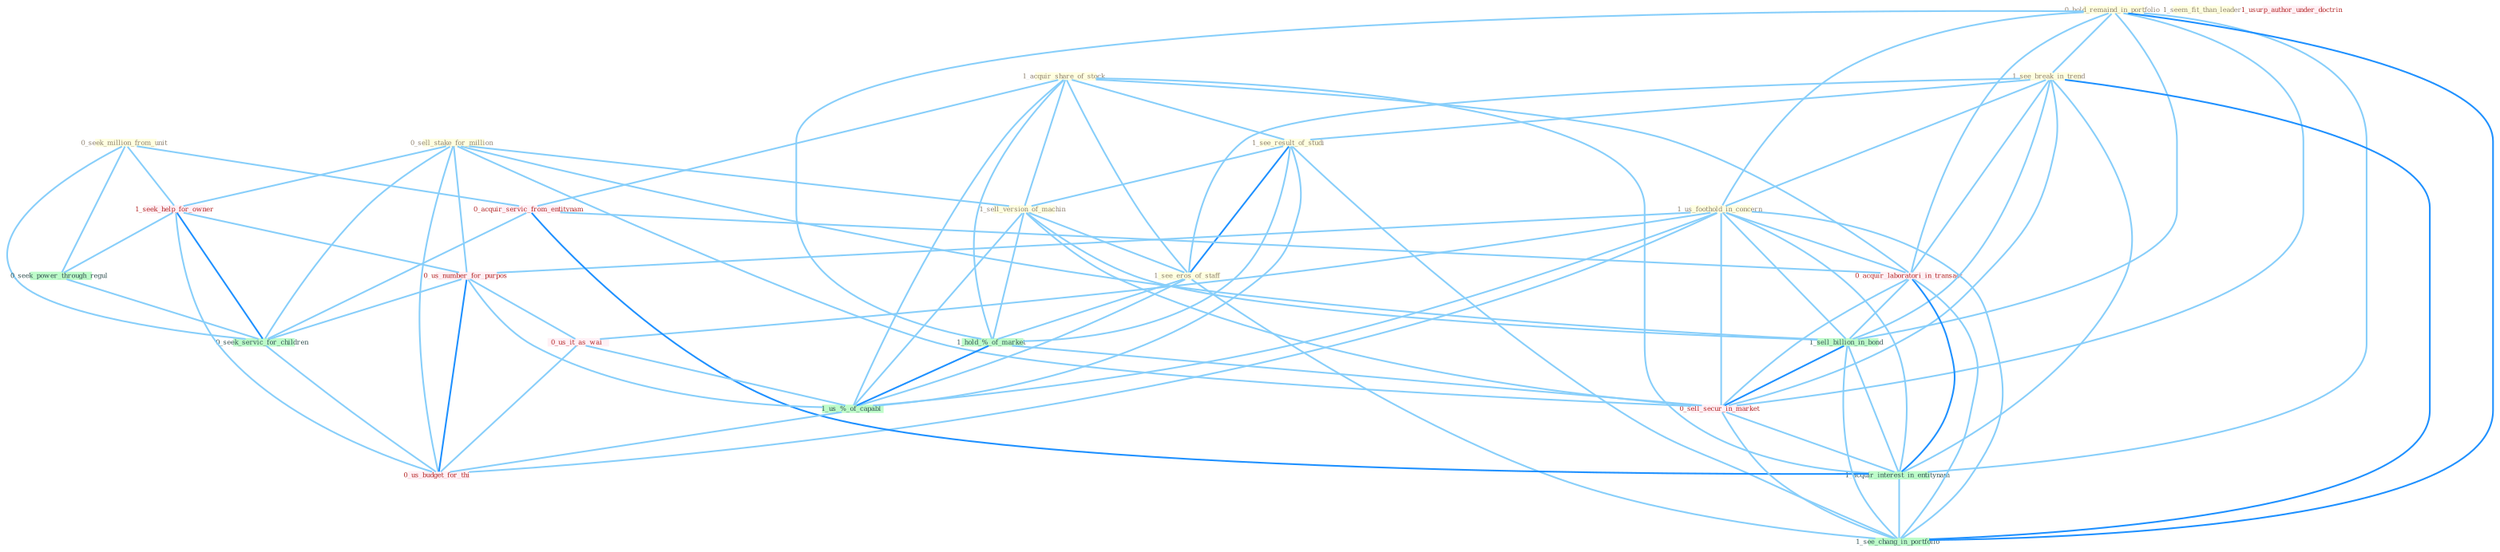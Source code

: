 Graph G{ 
    node
    [shape=polygon,style=filled,width=.5,height=.06,color="#BDFCC9",fixedsize=true,fontsize=4,
    fontcolor="#2f4f4f"];
    {node
    [color="#ffffe0", fontcolor="#8b7d6b"] "0_sell_stake_for_million " "1_acquir_share_of_stock " "0_hold_remaind_in_portfolio " "1_see_break_in_trend " "1_seem_fit_than_leader " "1_see_result_of_studi " "0_seek_million_from_unit " "1_us_foothold_in_concern " "1_sell_version_of_machin " "1_see_eros_of_staff "}
{node [color="#fff0f5", fontcolor="#b22222"] "1_seek_help_for_owner " "0_acquir_servic_from_entitynam " "0_us_number_for_purpos " "0_acquir_laboratori_in_transact " "0_us_it_as_wai " "1_usurp_author_under_doctrin " "0_sell_secur_in_market " "0_us_budget_for_thi "}
edge [color="#B0E2FF"];

	"0_sell_stake_for_million " -- "1_sell_version_of_machin " [w="1", color="#87cefa" ];
	"0_sell_stake_for_million " -- "1_seek_help_for_owner " [w="1", color="#87cefa" ];
	"0_sell_stake_for_million " -- "0_us_number_for_purpos " [w="1", color="#87cefa" ];
	"0_sell_stake_for_million " -- "1_sell_billion_in_bond " [w="1", color="#87cefa" ];
	"0_sell_stake_for_million " -- "0_sell_secur_in_market " [w="1", color="#87cefa" ];
	"0_sell_stake_for_million " -- "0_seek_servic_for_children " [w="1", color="#87cefa" ];
	"0_sell_stake_for_million " -- "0_us_budget_for_thi " [w="1", color="#87cefa" ];
	"1_acquir_share_of_stock " -- "1_see_result_of_studi " [w="1", color="#87cefa" ];
	"1_acquir_share_of_stock " -- "1_sell_version_of_machin " [w="1", color="#87cefa" ];
	"1_acquir_share_of_stock " -- "1_see_eros_of_staff " [w="1", color="#87cefa" ];
	"1_acquir_share_of_stock " -- "0_acquir_servic_from_entitynam " [w="1", color="#87cefa" ];
	"1_acquir_share_of_stock " -- "1_hold_%_of_market " [w="1", color="#87cefa" ];
	"1_acquir_share_of_stock " -- "0_acquir_laboratori_in_transact " [w="1", color="#87cefa" ];
	"1_acquir_share_of_stock " -- "1_us_%_of_capabl " [w="1", color="#87cefa" ];
	"1_acquir_share_of_stock " -- "1_acquir_interest_in_entitynam " [w="1", color="#87cefa" ];
	"0_hold_remaind_in_portfolio " -- "1_see_break_in_trend " [w="1", color="#87cefa" ];
	"0_hold_remaind_in_portfolio " -- "1_us_foothold_in_concern " [w="1", color="#87cefa" ];
	"0_hold_remaind_in_portfolio " -- "1_hold_%_of_market " [w="1", color="#87cefa" ];
	"0_hold_remaind_in_portfolio " -- "0_acquir_laboratori_in_transact " [w="1", color="#87cefa" ];
	"0_hold_remaind_in_portfolio " -- "1_sell_billion_in_bond " [w="1", color="#87cefa" ];
	"0_hold_remaind_in_portfolio " -- "0_sell_secur_in_market " [w="1", color="#87cefa" ];
	"0_hold_remaind_in_portfolio " -- "1_acquir_interest_in_entitynam " [w="1", color="#87cefa" ];
	"0_hold_remaind_in_portfolio " -- "1_see_chang_in_portfolio " [w="2", color="#1e90ff" , len=0.8];
	"1_see_break_in_trend " -- "1_see_result_of_studi " [w="1", color="#87cefa" ];
	"1_see_break_in_trend " -- "1_us_foothold_in_concern " [w="1", color="#87cefa" ];
	"1_see_break_in_trend " -- "1_see_eros_of_staff " [w="1", color="#87cefa" ];
	"1_see_break_in_trend " -- "0_acquir_laboratori_in_transact " [w="1", color="#87cefa" ];
	"1_see_break_in_trend " -- "1_sell_billion_in_bond " [w="1", color="#87cefa" ];
	"1_see_break_in_trend " -- "0_sell_secur_in_market " [w="1", color="#87cefa" ];
	"1_see_break_in_trend " -- "1_acquir_interest_in_entitynam " [w="1", color="#87cefa" ];
	"1_see_break_in_trend " -- "1_see_chang_in_portfolio " [w="2", color="#1e90ff" , len=0.8];
	"1_see_result_of_studi " -- "1_sell_version_of_machin " [w="1", color="#87cefa" ];
	"1_see_result_of_studi " -- "1_see_eros_of_staff " [w="2", color="#1e90ff" , len=0.8];
	"1_see_result_of_studi " -- "1_hold_%_of_market " [w="1", color="#87cefa" ];
	"1_see_result_of_studi " -- "1_us_%_of_capabl " [w="1", color="#87cefa" ];
	"1_see_result_of_studi " -- "1_see_chang_in_portfolio " [w="1", color="#87cefa" ];
	"0_seek_million_from_unit " -- "1_seek_help_for_owner " [w="1", color="#87cefa" ];
	"0_seek_million_from_unit " -- "0_acquir_servic_from_entitynam " [w="1", color="#87cefa" ];
	"0_seek_million_from_unit " -- "0_seek_power_through_regul " [w="1", color="#87cefa" ];
	"0_seek_million_from_unit " -- "0_seek_servic_for_children " [w="1", color="#87cefa" ];
	"1_us_foothold_in_concern " -- "0_us_number_for_purpos " [w="1", color="#87cefa" ];
	"1_us_foothold_in_concern " -- "0_acquir_laboratori_in_transact " [w="1", color="#87cefa" ];
	"1_us_foothold_in_concern " -- "1_sell_billion_in_bond " [w="1", color="#87cefa" ];
	"1_us_foothold_in_concern " -- "0_us_it_as_wai " [w="1", color="#87cefa" ];
	"1_us_foothold_in_concern " -- "1_us_%_of_capabl " [w="1", color="#87cefa" ];
	"1_us_foothold_in_concern " -- "0_sell_secur_in_market " [w="1", color="#87cefa" ];
	"1_us_foothold_in_concern " -- "1_acquir_interest_in_entitynam " [w="1", color="#87cefa" ];
	"1_us_foothold_in_concern " -- "1_see_chang_in_portfolio " [w="1", color="#87cefa" ];
	"1_us_foothold_in_concern " -- "0_us_budget_for_thi " [w="1", color="#87cefa" ];
	"1_sell_version_of_machin " -- "1_see_eros_of_staff " [w="1", color="#87cefa" ];
	"1_sell_version_of_machin " -- "1_hold_%_of_market " [w="1", color="#87cefa" ];
	"1_sell_version_of_machin " -- "1_sell_billion_in_bond " [w="1", color="#87cefa" ];
	"1_sell_version_of_machin " -- "1_us_%_of_capabl " [w="1", color="#87cefa" ];
	"1_sell_version_of_machin " -- "0_sell_secur_in_market " [w="1", color="#87cefa" ];
	"1_see_eros_of_staff " -- "1_hold_%_of_market " [w="1", color="#87cefa" ];
	"1_see_eros_of_staff " -- "1_us_%_of_capabl " [w="1", color="#87cefa" ];
	"1_see_eros_of_staff " -- "1_see_chang_in_portfolio " [w="1", color="#87cefa" ];
	"1_seek_help_for_owner " -- "0_seek_power_through_regul " [w="1", color="#87cefa" ];
	"1_seek_help_for_owner " -- "0_us_number_for_purpos " [w="1", color="#87cefa" ];
	"1_seek_help_for_owner " -- "0_seek_servic_for_children " [w="2", color="#1e90ff" , len=0.8];
	"1_seek_help_for_owner " -- "0_us_budget_for_thi " [w="1", color="#87cefa" ];
	"0_acquir_servic_from_entitynam " -- "0_acquir_laboratori_in_transact " [w="1", color="#87cefa" ];
	"0_acquir_servic_from_entitynam " -- "1_acquir_interest_in_entitynam " [w="2", color="#1e90ff" , len=0.8];
	"0_acquir_servic_from_entitynam " -- "0_seek_servic_for_children " [w="1", color="#87cefa" ];
	"1_hold_%_of_market " -- "1_us_%_of_capabl " [w="2", color="#1e90ff" , len=0.8];
	"1_hold_%_of_market " -- "0_sell_secur_in_market " [w="1", color="#87cefa" ];
	"0_seek_power_through_regul " -- "0_seek_servic_for_children " [w="1", color="#87cefa" ];
	"0_us_number_for_purpos " -- "0_us_it_as_wai " [w="1", color="#87cefa" ];
	"0_us_number_for_purpos " -- "1_us_%_of_capabl " [w="1", color="#87cefa" ];
	"0_us_number_for_purpos " -- "0_seek_servic_for_children " [w="1", color="#87cefa" ];
	"0_us_number_for_purpos " -- "0_us_budget_for_thi " [w="2", color="#1e90ff" , len=0.8];
	"0_acquir_laboratori_in_transact " -- "1_sell_billion_in_bond " [w="1", color="#87cefa" ];
	"0_acquir_laboratori_in_transact " -- "0_sell_secur_in_market " [w="1", color="#87cefa" ];
	"0_acquir_laboratori_in_transact " -- "1_acquir_interest_in_entitynam " [w="2", color="#1e90ff" , len=0.8];
	"0_acquir_laboratori_in_transact " -- "1_see_chang_in_portfolio " [w="1", color="#87cefa" ];
	"1_sell_billion_in_bond " -- "0_sell_secur_in_market " [w="2", color="#1e90ff" , len=0.8];
	"1_sell_billion_in_bond " -- "1_acquir_interest_in_entitynam " [w="1", color="#87cefa" ];
	"1_sell_billion_in_bond " -- "1_see_chang_in_portfolio " [w="1", color="#87cefa" ];
	"0_us_it_as_wai " -- "1_us_%_of_capabl " [w="1", color="#87cefa" ];
	"0_us_it_as_wai " -- "0_us_budget_for_thi " [w="1", color="#87cefa" ];
	"1_us_%_of_capabl " -- "0_us_budget_for_thi " [w="1", color="#87cefa" ];
	"0_sell_secur_in_market " -- "1_acquir_interest_in_entitynam " [w="1", color="#87cefa" ];
	"0_sell_secur_in_market " -- "1_see_chang_in_portfolio " [w="1", color="#87cefa" ];
	"1_acquir_interest_in_entitynam " -- "1_see_chang_in_portfolio " [w="1", color="#87cefa" ];
	"0_seek_servic_for_children " -- "0_us_budget_for_thi " [w="1", color="#87cefa" ];
}
